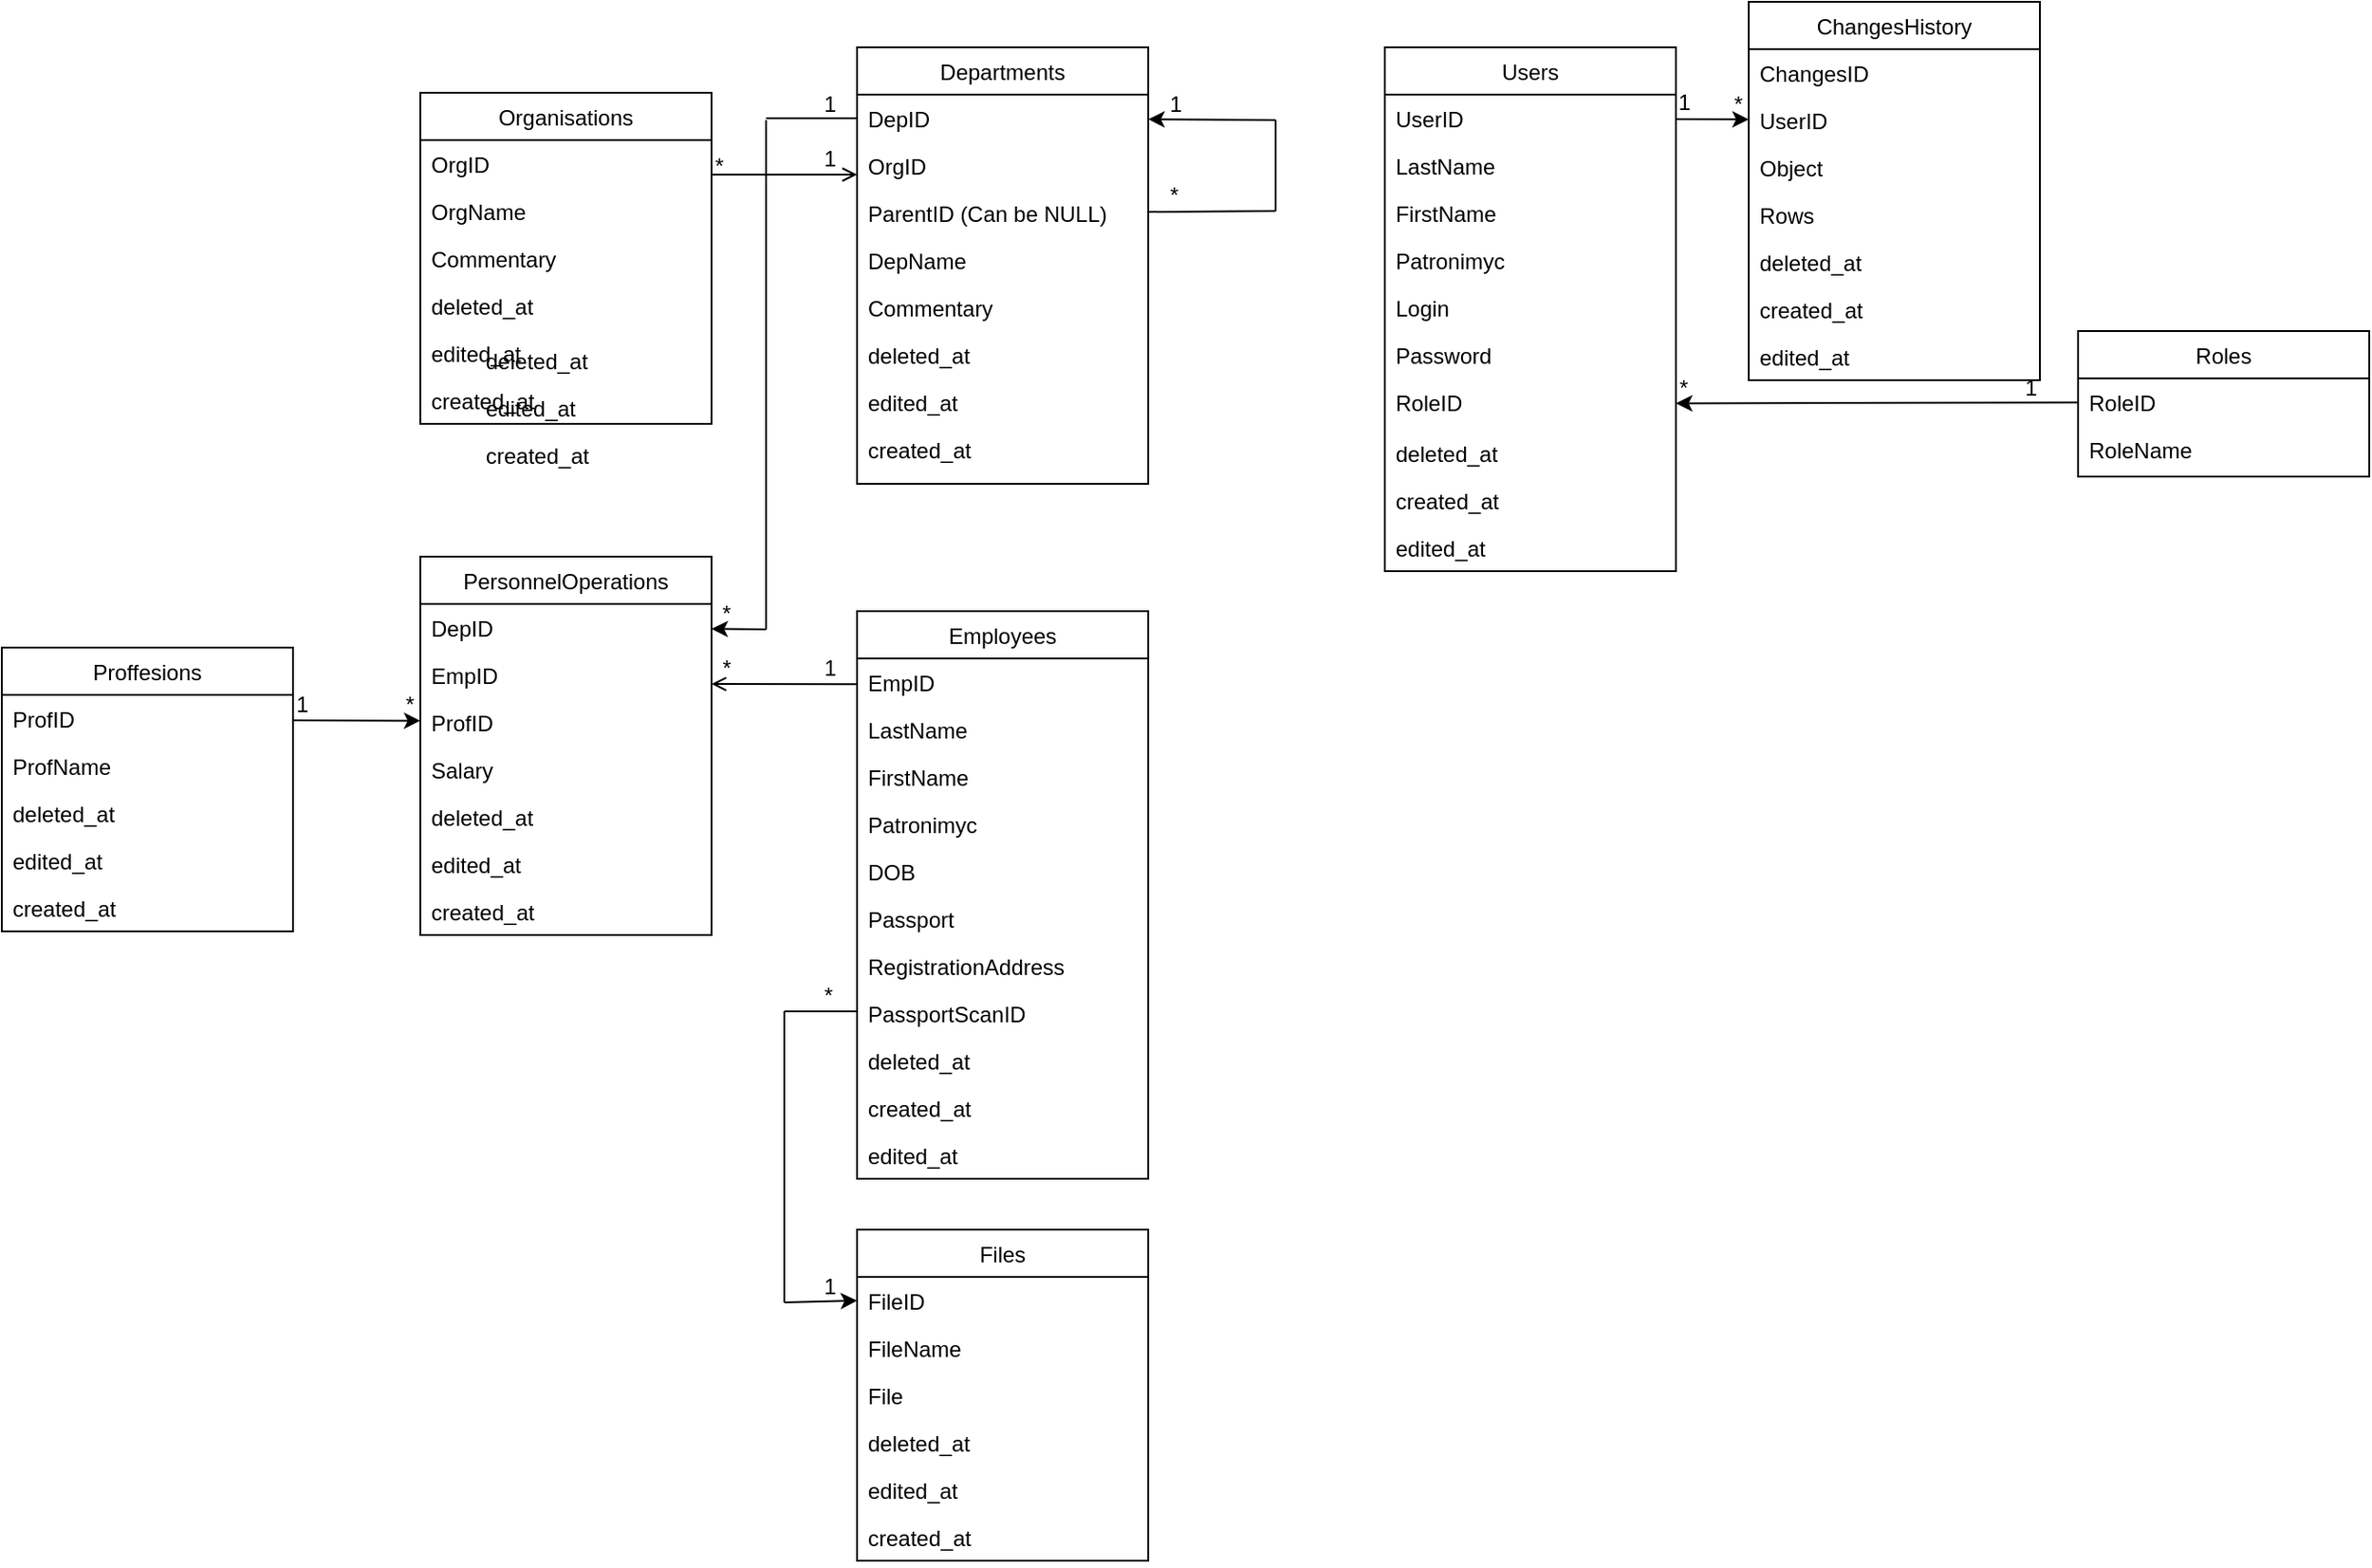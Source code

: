 <mxfile version="26.2.8">
  <diagram id="C5RBs43oDa-KdzZeNtuy" name="Page-1">
    <mxGraphModel dx="1366" dy="827" grid="1" gridSize="10" guides="1" tooltips="1" connect="1" arrows="1" fold="1" page="1" pageScale="1" pageWidth="827" pageHeight="1169" math="0" shadow="0">
      <root>
        <mxCell id="WIyWlLk6GJQsqaUBKTNV-0" />
        <mxCell id="WIyWlLk6GJQsqaUBKTNV-1" parent="WIyWlLk6GJQsqaUBKTNV-0" />
        <mxCell id="zkfFHV4jXpPFQw0GAbJ--0" value="Organisations" style="swimlane;fontStyle=0;align=center;verticalAlign=top;childLayout=stackLayout;horizontal=1;startSize=26;horizontalStack=0;resizeParent=1;resizeLast=0;collapsible=1;marginBottom=0;rounded=0;shadow=0;strokeWidth=1;" parent="WIyWlLk6GJQsqaUBKTNV-1" vertex="1">
          <mxGeometry x="250" y="145" width="160" height="182" as="geometry">
            <mxRectangle x="230" y="140" width="160" height="26" as="alternateBounds" />
          </mxGeometry>
        </mxCell>
        <mxCell id="zkfFHV4jXpPFQw0GAbJ--1" value="OrgID" style="text;align=left;verticalAlign=top;spacingLeft=4;spacingRight=4;overflow=hidden;rotatable=0;points=[[0,0.5],[1,0.5]];portConstraint=eastwest;" parent="zkfFHV4jXpPFQw0GAbJ--0" vertex="1">
          <mxGeometry y="26" width="160" height="26" as="geometry" />
        </mxCell>
        <mxCell id="zkfFHV4jXpPFQw0GAbJ--2" value="OrgName" style="text;align=left;verticalAlign=top;spacingLeft=4;spacingRight=4;overflow=hidden;rotatable=0;points=[[0,0.5],[1,0.5]];portConstraint=eastwest;rounded=0;shadow=0;html=0;" parent="zkfFHV4jXpPFQw0GAbJ--0" vertex="1">
          <mxGeometry y="52" width="160" height="26" as="geometry" />
        </mxCell>
        <mxCell id="zkfFHV4jXpPFQw0GAbJ--3" value="Commentary" style="text;align=left;verticalAlign=top;spacingLeft=4;spacingRight=4;overflow=hidden;rotatable=0;points=[[0,0.5],[1,0.5]];portConstraint=eastwest;rounded=0;shadow=0;html=0;" parent="zkfFHV4jXpPFQw0GAbJ--0" vertex="1">
          <mxGeometry y="78" width="160" height="26" as="geometry" />
        </mxCell>
        <mxCell id="T_JmRqhdtQnBsB-mp99q-96" value="deleted_at" style="text;align=left;verticalAlign=top;spacingLeft=4;spacingRight=4;overflow=hidden;rotatable=0;points=[[0,0.5],[1,0.5]];portConstraint=eastwest;" parent="zkfFHV4jXpPFQw0GAbJ--0" vertex="1">
          <mxGeometry y="104" width="160" height="26" as="geometry" />
        </mxCell>
        <mxCell id="RUWVBYjGEBtkmoFNi32I-0" value="edited_at" style="text;align=left;verticalAlign=top;spacingLeft=4;spacingRight=4;overflow=hidden;rotatable=0;points=[[0,0.5],[1,0.5]];portConstraint=eastwest;" vertex="1" parent="zkfFHV4jXpPFQw0GAbJ--0">
          <mxGeometry y="130" width="160" height="26" as="geometry" />
        </mxCell>
        <mxCell id="RUWVBYjGEBtkmoFNi32I-1" value="created_at" style="text;align=left;verticalAlign=top;spacingLeft=4;spacingRight=4;overflow=hidden;rotatable=0;points=[[0,0.5],[1,0.5]];portConstraint=eastwest;" vertex="1" parent="zkfFHV4jXpPFQw0GAbJ--0">
          <mxGeometry y="156" width="160" height="26" as="geometry" />
        </mxCell>
        <mxCell id="zkfFHV4jXpPFQw0GAbJ--17" value="Departments" style="swimlane;fontStyle=0;align=center;verticalAlign=top;childLayout=stackLayout;horizontal=1;startSize=26;horizontalStack=0;resizeParent=1;resizeLast=0;collapsible=1;marginBottom=0;rounded=0;shadow=0;strokeWidth=1;" parent="WIyWlLk6GJQsqaUBKTNV-1" vertex="1">
          <mxGeometry x="490" y="120" width="160" height="240" as="geometry">
            <mxRectangle x="508" y="120" width="160" height="26" as="alternateBounds" />
          </mxGeometry>
        </mxCell>
        <mxCell id="zkfFHV4jXpPFQw0GAbJ--18" value="DepID" style="text;align=left;verticalAlign=top;spacingLeft=4;spacingRight=4;overflow=hidden;rotatable=0;points=[[0,0.5],[1,0.5]];portConstraint=eastwest;" parent="zkfFHV4jXpPFQw0GAbJ--17" vertex="1">
          <mxGeometry y="26" width="160" height="26" as="geometry" />
        </mxCell>
        <mxCell id="zkfFHV4jXpPFQw0GAbJ--19" value="OrgID" style="text;align=left;verticalAlign=top;spacingLeft=4;spacingRight=4;overflow=hidden;rotatable=0;points=[[0,0.5],[1,0.5]];portConstraint=eastwest;rounded=0;shadow=0;html=0;" parent="zkfFHV4jXpPFQw0GAbJ--17" vertex="1">
          <mxGeometry y="52" width="160" height="26" as="geometry" />
        </mxCell>
        <mxCell id="zkfFHV4jXpPFQw0GAbJ--20" value="ParentID (Can be NULL)" style="text;align=left;verticalAlign=top;spacingLeft=4;spacingRight=4;overflow=hidden;rotatable=0;points=[[0,0.5],[1,0.5]];portConstraint=eastwest;rounded=0;shadow=0;html=0;" parent="zkfFHV4jXpPFQw0GAbJ--17" vertex="1">
          <mxGeometry y="78" width="160" height="26" as="geometry" />
        </mxCell>
        <mxCell id="zkfFHV4jXpPFQw0GAbJ--21" value="DepName" style="text;align=left;verticalAlign=top;spacingLeft=4;spacingRight=4;overflow=hidden;rotatable=0;points=[[0,0.5],[1,0.5]];portConstraint=eastwest;rounded=0;shadow=0;html=0;" parent="zkfFHV4jXpPFQw0GAbJ--17" vertex="1">
          <mxGeometry y="104" width="160" height="26" as="geometry" />
        </mxCell>
        <mxCell id="zkfFHV4jXpPFQw0GAbJ--22" value="Commentary" style="text;align=left;verticalAlign=top;spacingLeft=4;spacingRight=4;overflow=hidden;rotatable=0;points=[[0,0.5],[1,0.5]];portConstraint=eastwest;rounded=0;shadow=0;html=0;" parent="zkfFHV4jXpPFQw0GAbJ--17" vertex="1">
          <mxGeometry y="130" width="160" height="26" as="geometry" />
        </mxCell>
        <mxCell id="RUWVBYjGEBtkmoFNi32I-4" value="deleted_at" style="text;align=left;verticalAlign=top;spacingLeft=4;spacingRight=4;overflow=hidden;rotatable=0;points=[[0,0.5],[1,0.5]];portConstraint=eastwest;" vertex="1" parent="zkfFHV4jXpPFQw0GAbJ--17">
          <mxGeometry y="156" width="160" height="26" as="geometry" />
        </mxCell>
        <mxCell id="RUWVBYjGEBtkmoFNi32I-5" value="edited_at" style="text;align=left;verticalAlign=top;spacingLeft=4;spacingRight=4;overflow=hidden;rotatable=0;points=[[0,0.5],[1,0.5]];portConstraint=eastwest;" vertex="1" parent="zkfFHV4jXpPFQw0GAbJ--17">
          <mxGeometry y="182" width="160" height="26" as="geometry" />
        </mxCell>
        <mxCell id="RUWVBYjGEBtkmoFNi32I-6" value="created_at" style="text;align=left;verticalAlign=top;spacingLeft=4;spacingRight=4;overflow=hidden;rotatable=0;points=[[0,0.5],[1,0.5]];portConstraint=eastwest;" vertex="1" parent="zkfFHV4jXpPFQw0GAbJ--17">
          <mxGeometry y="208" width="160" height="26" as="geometry" />
        </mxCell>
        <mxCell id="zkfFHV4jXpPFQw0GAbJ--26" value="" style="endArrow=open;shadow=0;strokeWidth=1;rounded=0;curved=0;endFill=1;edgeStyle=elbowEdgeStyle;elbow=vertical;" parent="WIyWlLk6GJQsqaUBKTNV-1" source="zkfFHV4jXpPFQw0GAbJ--1" edge="1">
          <mxGeometry x="0.5" y="41" relative="1" as="geometry">
            <mxPoint x="420" y="190" as="sourcePoint" />
            <mxPoint x="490" y="189.996" as="targetPoint" />
            <mxPoint x="-40" y="32" as="offset" />
          </mxGeometry>
        </mxCell>
        <mxCell id="zkfFHV4jXpPFQw0GAbJ--27" value="*" style="resizable=0;align=left;verticalAlign=bottom;labelBackgroundColor=none;fontSize=12;" parent="zkfFHV4jXpPFQw0GAbJ--26" connectable="0" vertex="1">
          <mxGeometry x="-1" relative="1" as="geometry">
            <mxPoint y="4" as="offset" />
          </mxGeometry>
        </mxCell>
        <mxCell id="zkfFHV4jXpPFQw0GAbJ--28" value="1" style="resizable=0;align=right;verticalAlign=bottom;labelBackgroundColor=none;fontSize=12;direction=south;" parent="zkfFHV4jXpPFQw0GAbJ--26" connectable="0" vertex="1">
          <mxGeometry x="1" relative="1" as="geometry">
            <mxPoint x="180" y="-30" as="offset" />
          </mxGeometry>
        </mxCell>
        <mxCell id="T_JmRqhdtQnBsB-mp99q-6" value="" style="endArrow=none;html=1;rounded=0;" parent="WIyWlLk6GJQsqaUBKTNV-1" source="zkfFHV4jXpPFQw0GAbJ--20" edge="1">
          <mxGeometry width="50" height="50" relative="1" as="geometry">
            <mxPoint x="668" y="210" as="sourcePoint" />
            <mxPoint x="720" y="210" as="targetPoint" />
          </mxGeometry>
        </mxCell>
        <mxCell id="T_JmRqhdtQnBsB-mp99q-7" value="" style="endArrow=none;html=1;rounded=0;" parent="WIyWlLk6GJQsqaUBKTNV-1" edge="1">
          <mxGeometry width="50" height="50" relative="1" as="geometry">
            <mxPoint x="720" y="210" as="sourcePoint" />
            <mxPoint x="720" y="160" as="targetPoint" />
          </mxGeometry>
        </mxCell>
        <mxCell id="T_JmRqhdtQnBsB-mp99q-8" value="" style="endArrow=classic;html=1;rounded=0;" parent="WIyWlLk6GJQsqaUBKTNV-1" target="zkfFHV4jXpPFQw0GAbJ--18" edge="1">
          <mxGeometry width="50" height="50" relative="1" as="geometry">
            <mxPoint x="720" y="160" as="sourcePoint" />
            <mxPoint x="770" y="110" as="targetPoint" />
          </mxGeometry>
        </mxCell>
        <mxCell id="T_JmRqhdtQnBsB-mp99q-9" value="*" style="resizable=0;align=left;verticalAlign=bottom;labelBackgroundColor=none;fontSize=12;" parent="WIyWlLk6GJQsqaUBKTNV-1" connectable="0" vertex="1">
          <mxGeometry x="660" y="209.998" as="geometry" />
        </mxCell>
        <mxCell id="T_JmRqhdtQnBsB-mp99q-10" value="1" style="resizable=0;align=right;verticalAlign=bottom;labelBackgroundColor=none;fontSize=12;" parent="WIyWlLk6GJQsqaUBKTNV-1" connectable="0" vertex="1">
          <mxGeometry x="479.996" y="189.998" as="geometry" />
        </mxCell>
        <mxCell id="T_JmRqhdtQnBsB-mp99q-17" value="Proffesions" style="swimlane;fontStyle=0;align=center;verticalAlign=top;childLayout=stackLayout;horizontal=1;startSize=26;horizontalStack=0;resizeParent=1;resizeLast=0;collapsible=1;marginBottom=0;rounded=0;shadow=0;strokeWidth=1;" parent="WIyWlLk6GJQsqaUBKTNV-1" vertex="1">
          <mxGeometry x="20" y="450" width="160" height="156" as="geometry">
            <mxRectangle x="230" y="140" width="160" height="26" as="alternateBounds" />
          </mxGeometry>
        </mxCell>
        <mxCell id="T_JmRqhdtQnBsB-mp99q-18" value="ProfID" style="text;align=left;verticalAlign=top;spacingLeft=4;spacingRight=4;overflow=hidden;rotatable=0;points=[[0,0.5],[1,0.5]];portConstraint=eastwest;" parent="T_JmRqhdtQnBsB-mp99q-17" vertex="1">
          <mxGeometry y="26" width="160" height="26" as="geometry" />
        </mxCell>
        <mxCell id="T_JmRqhdtQnBsB-mp99q-19" value="ProfName" style="text;align=left;verticalAlign=top;spacingLeft=4;spacingRight=4;overflow=hidden;rotatable=0;points=[[0,0.5],[1,0.5]];portConstraint=eastwest;rounded=0;shadow=0;html=0;" parent="T_JmRqhdtQnBsB-mp99q-17" vertex="1">
          <mxGeometry y="52" width="160" height="26" as="geometry" />
        </mxCell>
        <mxCell id="RUWVBYjGEBtkmoFNi32I-13" value="deleted_at" style="text;align=left;verticalAlign=top;spacingLeft=4;spacingRight=4;overflow=hidden;rotatable=0;points=[[0,0.5],[1,0.5]];portConstraint=eastwest;" vertex="1" parent="T_JmRqhdtQnBsB-mp99q-17">
          <mxGeometry y="78" width="160" height="26" as="geometry" />
        </mxCell>
        <mxCell id="RUWVBYjGEBtkmoFNi32I-14" value="edited_at" style="text;align=left;verticalAlign=top;spacingLeft=4;spacingRight=4;overflow=hidden;rotatable=0;points=[[0,0.5],[1,0.5]];portConstraint=eastwest;" vertex="1" parent="T_JmRqhdtQnBsB-mp99q-17">
          <mxGeometry y="104" width="160" height="26" as="geometry" />
        </mxCell>
        <mxCell id="RUWVBYjGEBtkmoFNi32I-15" value="created_at" style="text;align=left;verticalAlign=top;spacingLeft=4;spacingRight=4;overflow=hidden;rotatable=0;points=[[0,0.5],[1,0.5]];portConstraint=eastwest;" vertex="1" parent="T_JmRqhdtQnBsB-mp99q-17">
          <mxGeometry y="130" width="160" height="26" as="geometry" />
        </mxCell>
        <mxCell id="T_JmRqhdtQnBsB-mp99q-21" value="Employees" style="swimlane;fontStyle=0;align=center;verticalAlign=top;childLayout=stackLayout;horizontal=1;startSize=26;horizontalStack=0;resizeParent=1;resizeLast=0;collapsible=1;marginBottom=0;rounded=0;shadow=0;strokeWidth=1;" parent="WIyWlLk6GJQsqaUBKTNV-1" vertex="1">
          <mxGeometry x="490" y="430" width="160" height="312" as="geometry">
            <mxRectangle x="230" y="140" width="160" height="26" as="alternateBounds" />
          </mxGeometry>
        </mxCell>
        <mxCell id="T_JmRqhdtQnBsB-mp99q-22" value="EmpID" style="text;align=left;verticalAlign=top;spacingLeft=4;spacingRight=4;overflow=hidden;rotatable=0;points=[[0,0.5],[1,0.5]];portConstraint=eastwest;" parent="T_JmRqhdtQnBsB-mp99q-21" vertex="1">
          <mxGeometry y="26" width="160" height="26" as="geometry" />
        </mxCell>
        <mxCell id="T_JmRqhdtQnBsB-mp99q-23" value="LastName" style="text;align=left;verticalAlign=top;spacingLeft=4;spacingRight=4;overflow=hidden;rotatable=0;points=[[0,0.5],[1,0.5]];portConstraint=eastwest;rounded=0;shadow=0;html=0;" parent="T_JmRqhdtQnBsB-mp99q-21" vertex="1">
          <mxGeometry y="52" width="160" height="26" as="geometry" />
        </mxCell>
        <mxCell id="T_JmRqhdtQnBsB-mp99q-24" value="FirstName" style="text;align=left;verticalAlign=top;spacingLeft=4;spacingRight=4;overflow=hidden;rotatable=0;points=[[0,0.5],[1,0.5]];portConstraint=eastwest;rounded=0;shadow=0;html=0;" parent="T_JmRqhdtQnBsB-mp99q-21" vertex="1">
          <mxGeometry y="78" width="160" height="26" as="geometry" />
        </mxCell>
        <mxCell id="T_JmRqhdtQnBsB-mp99q-30" value="Patronimyc" style="text;align=left;verticalAlign=top;spacingLeft=4;spacingRight=4;overflow=hidden;rotatable=0;points=[[0,0.5],[1,0.5]];portConstraint=eastwest;rounded=0;shadow=0;html=0;" parent="T_JmRqhdtQnBsB-mp99q-21" vertex="1">
          <mxGeometry y="104" width="160" height="26" as="geometry" />
        </mxCell>
        <mxCell id="T_JmRqhdtQnBsB-mp99q-31" value="DOB" style="text;align=left;verticalAlign=top;spacingLeft=4;spacingRight=4;overflow=hidden;rotatable=0;points=[[0,0.5],[1,0.5]];portConstraint=eastwest;rounded=0;shadow=0;html=0;" parent="T_JmRqhdtQnBsB-mp99q-21" vertex="1">
          <mxGeometry y="130" width="160" height="26" as="geometry" />
        </mxCell>
        <mxCell id="T_JmRqhdtQnBsB-mp99q-32" value="Passport" style="text;align=left;verticalAlign=top;spacingLeft=4;spacingRight=4;overflow=hidden;rotatable=0;points=[[0,0.5],[1,0.5]];portConstraint=eastwest;rounded=0;shadow=0;html=0;" parent="T_JmRqhdtQnBsB-mp99q-21" vertex="1">
          <mxGeometry y="156" width="160" height="26" as="geometry" />
        </mxCell>
        <mxCell id="T_JmRqhdtQnBsB-mp99q-33" value="RegistrationAddress" style="text;align=left;verticalAlign=top;spacingLeft=4;spacingRight=4;overflow=hidden;rotatable=0;points=[[0,0.5],[1,0.5]];portConstraint=eastwest;rounded=0;shadow=0;html=0;" parent="T_JmRqhdtQnBsB-mp99q-21" vertex="1">
          <mxGeometry y="182" width="160" height="26" as="geometry" />
        </mxCell>
        <mxCell id="T_JmRqhdtQnBsB-mp99q-34" value="PassportScanID" style="text;align=left;verticalAlign=top;spacingLeft=4;spacingRight=4;overflow=hidden;rotatable=0;points=[[0,0.5],[1,0.5]];portConstraint=eastwest;rounded=0;shadow=0;html=0;" parent="T_JmRqhdtQnBsB-mp99q-21" vertex="1">
          <mxGeometry y="208" width="160" height="26" as="geometry" />
        </mxCell>
        <mxCell id="RUWVBYjGEBtkmoFNi32I-19" value="deleted_at" style="text;align=left;verticalAlign=top;spacingLeft=4;spacingRight=4;overflow=hidden;rotatable=0;points=[[0,0.5],[1,0.5]];portConstraint=eastwest;" vertex="1" parent="T_JmRqhdtQnBsB-mp99q-21">
          <mxGeometry y="234" width="160" height="26" as="geometry" />
        </mxCell>
        <mxCell id="RUWVBYjGEBtkmoFNi32I-21" value="created_at" style="text;align=left;verticalAlign=top;spacingLeft=4;spacingRight=4;overflow=hidden;rotatable=0;points=[[0,0.5],[1,0.5]];portConstraint=eastwest;" vertex="1" parent="T_JmRqhdtQnBsB-mp99q-21">
          <mxGeometry y="260" width="160" height="26" as="geometry" />
        </mxCell>
        <mxCell id="RUWVBYjGEBtkmoFNi32I-20" value="edited_at" style="text;align=left;verticalAlign=top;spacingLeft=4;spacingRight=4;overflow=hidden;rotatable=0;points=[[0,0.5],[1,0.5]];portConstraint=eastwest;" vertex="1" parent="T_JmRqhdtQnBsB-mp99q-21">
          <mxGeometry y="286" width="160" height="26" as="geometry" />
        </mxCell>
        <mxCell id="T_JmRqhdtQnBsB-mp99q-35" value="Files" style="swimlane;fontStyle=0;align=center;verticalAlign=top;childLayout=stackLayout;horizontal=1;startSize=26;horizontalStack=0;resizeParent=1;resizeLast=0;collapsible=1;marginBottom=0;rounded=0;shadow=0;strokeWidth=1;" parent="WIyWlLk6GJQsqaUBKTNV-1" vertex="1">
          <mxGeometry x="490" y="770" width="160" height="182" as="geometry">
            <mxRectangle x="230" y="140" width="160" height="26" as="alternateBounds" />
          </mxGeometry>
        </mxCell>
        <mxCell id="T_JmRqhdtQnBsB-mp99q-36" value="FileID" style="text;align=left;verticalAlign=top;spacingLeft=4;spacingRight=4;overflow=hidden;rotatable=0;points=[[0,0.5],[1,0.5]];portConstraint=eastwest;" parent="T_JmRqhdtQnBsB-mp99q-35" vertex="1">
          <mxGeometry y="26" width="160" height="26" as="geometry" />
        </mxCell>
        <mxCell id="T_JmRqhdtQnBsB-mp99q-37" value="FileName" style="text;align=left;verticalAlign=top;spacingLeft=4;spacingRight=4;overflow=hidden;rotatable=0;points=[[0,0.5],[1,0.5]];portConstraint=eastwest;rounded=0;shadow=0;html=0;" parent="T_JmRqhdtQnBsB-mp99q-35" vertex="1">
          <mxGeometry y="52" width="160" height="26" as="geometry" />
        </mxCell>
        <mxCell id="T_JmRqhdtQnBsB-mp99q-38" value="File" style="text;align=left;verticalAlign=top;spacingLeft=4;spacingRight=4;overflow=hidden;rotatable=0;points=[[0,0.5],[1,0.5]];portConstraint=eastwest;rounded=0;shadow=0;html=0;" parent="T_JmRqhdtQnBsB-mp99q-35" vertex="1">
          <mxGeometry y="78" width="160" height="26" as="geometry" />
        </mxCell>
        <mxCell id="RUWVBYjGEBtkmoFNi32I-22" value="deleted_at" style="text;align=left;verticalAlign=top;spacingLeft=4;spacingRight=4;overflow=hidden;rotatable=0;points=[[0,0.5],[1,0.5]];portConstraint=eastwest;" vertex="1" parent="T_JmRqhdtQnBsB-mp99q-35">
          <mxGeometry y="104" width="160" height="26" as="geometry" />
        </mxCell>
        <mxCell id="RUWVBYjGEBtkmoFNi32I-23" value="edited_at" style="text;align=left;verticalAlign=top;spacingLeft=4;spacingRight=4;overflow=hidden;rotatable=0;points=[[0,0.5],[1,0.5]];portConstraint=eastwest;" vertex="1" parent="T_JmRqhdtQnBsB-mp99q-35">
          <mxGeometry y="130" width="160" height="26" as="geometry" />
        </mxCell>
        <mxCell id="RUWVBYjGEBtkmoFNi32I-24" value="created_at" style="text;align=left;verticalAlign=top;spacingLeft=4;spacingRight=4;overflow=hidden;rotatable=0;points=[[0,0.5],[1,0.5]];portConstraint=eastwest;" vertex="1" parent="T_JmRqhdtQnBsB-mp99q-35">
          <mxGeometry y="156" width="160" height="26" as="geometry" />
        </mxCell>
        <mxCell id="T_JmRqhdtQnBsB-mp99q-48" value="" style="endArrow=none;html=1;rounded=0;" parent="WIyWlLk6GJQsqaUBKTNV-1" edge="1">
          <mxGeometry width="50" height="50" relative="1" as="geometry">
            <mxPoint x="450" y="650" as="sourcePoint" />
            <mxPoint x="470" y="650" as="targetPoint" />
            <Array as="points">
              <mxPoint x="490" y="650" />
            </Array>
          </mxGeometry>
        </mxCell>
        <mxCell id="T_JmRqhdtQnBsB-mp99q-49" value="" style="endArrow=none;html=1;rounded=0;" parent="WIyWlLk6GJQsqaUBKTNV-1" edge="1">
          <mxGeometry width="50" height="50" relative="1" as="geometry">
            <mxPoint x="450" y="810" as="sourcePoint" />
            <mxPoint x="450" y="650" as="targetPoint" />
          </mxGeometry>
        </mxCell>
        <mxCell id="T_JmRqhdtQnBsB-mp99q-50" value="" style="endArrow=classic;html=1;rounded=0;entryX=0;entryY=0.5;entryDx=0;entryDy=0;" parent="WIyWlLk6GJQsqaUBKTNV-1" edge="1" target="T_JmRqhdtQnBsB-mp99q-36">
          <mxGeometry width="50" height="50" relative="1" as="geometry">
            <mxPoint x="450" y="810" as="sourcePoint" />
            <mxPoint x="490" y="740" as="targetPoint" />
          </mxGeometry>
        </mxCell>
        <mxCell id="T_JmRqhdtQnBsB-mp99q-51" value="*" style="resizable=0;align=left;verticalAlign=bottom;labelBackgroundColor=none;fontSize=12;" parent="WIyWlLk6GJQsqaUBKTNV-1" connectable="0" vertex="1">
          <mxGeometry x="470" y="649.998" as="geometry" />
        </mxCell>
        <mxCell id="T_JmRqhdtQnBsB-mp99q-52" value="1" style="resizable=0;align=right;verticalAlign=bottom;labelBackgroundColor=none;fontSize=12;direction=south;" parent="WIyWlLk6GJQsqaUBKTNV-1" connectable="0" vertex="1">
          <mxGeometry x="479.995" y="809.998" as="geometry" />
        </mxCell>
        <mxCell id="T_JmRqhdtQnBsB-mp99q-71" value="PersonnelOperations" style="swimlane;fontStyle=0;align=center;verticalAlign=top;childLayout=stackLayout;horizontal=1;startSize=26;horizontalStack=0;resizeParent=1;resizeLast=0;collapsible=1;marginBottom=0;rounded=0;shadow=0;strokeWidth=1;" parent="WIyWlLk6GJQsqaUBKTNV-1" vertex="1">
          <mxGeometry x="250" y="400" width="160" height="208" as="geometry">
            <mxRectangle x="230" y="140" width="160" height="26" as="alternateBounds" />
          </mxGeometry>
        </mxCell>
        <mxCell id="T_JmRqhdtQnBsB-mp99q-72" value="DepID" style="text;align=left;verticalAlign=top;spacingLeft=4;spacingRight=4;overflow=hidden;rotatable=0;points=[[0,0.5],[1,0.5]];portConstraint=eastwest;" parent="T_JmRqhdtQnBsB-mp99q-71" vertex="1">
          <mxGeometry y="26" width="160" height="26" as="geometry" />
        </mxCell>
        <mxCell id="T_JmRqhdtQnBsB-mp99q-73" value="EmpID" style="text;align=left;verticalAlign=top;spacingLeft=4;spacingRight=4;overflow=hidden;rotatable=0;points=[[0,0.5],[1,0.5]];portConstraint=eastwest;rounded=0;shadow=0;html=0;" parent="T_JmRqhdtQnBsB-mp99q-71" vertex="1">
          <mxGeometry y="52" width="160" height="26" as="geometry" />
        </mxCell>
        <mxCell id="T_JmRqhdtQnBsB-mp99q-89" value="ProfID" style="text;align=left;verticalAlign=top;spacingLeft=4;spacingRight=4;overflow=hidden;rotatable=0;points=[[0,0.5],[1,0.5]];portConstraint=eastwest;" parent="T_JmRqhdtQnBsB-mp99q-71" vertex="1">
          <mxGeometry y="78" width="160" height="26" as="geometry" />
        </mxCell>
        <mxCell id="T_JmRqhdtQnBsB-mp99q-90" value="Salary" style="text;align=left;verticalAlign=top;spacingLeft=4;spacingRight=4;overflow=hidden;rotatable=0;points=[[0,0.5],[1,0.5]];portConstraint=eastwest;" parent="T_JmRqhdtQnBsB-mp99q-71" vertex="1">
          <mxGeometry y="104" width="160" height="26" as="geometry" />
        </mxCell>
        <mxCell id="RUWVBYjGEBtkmoFNi32I-16" value="deleted_at" style="text;align=left;verticalAlign=top;spacingLeft=4;spacingRight=4;overflow=hidden;rotatable=0;points=[[0,0.5],[1,0.5]];portConstraint=eastwest;" vertex="1" parent="T_JmRqhdtQnBsB-mp99q-71">
          <mxGeometry y="130" width="160" height="26" as="geometry" />
        </mxCell>
        <mxCell id="RUWVBYjGEBtkmoFNi32I-17" value="edited_at" style="text;align=left;verticalAlign=top;spacingLeft=4;spacingRight=4;overflow=hidden;rotatable=0;points=[[0,0.5],[1,0.5]];portConstraint=eastwest;" vertex="1" parent="T_JmRqhdtQnBsB-mp99q-71">
          <mxGeometry y="156" width="160" height="26" as="geometry" />
        </mxCell>
        <mxCell id="RUWVBYjGEBtkmoFNi32I-18" value="created_at" style="text;align=left;verticalAlign=top;spacingLeft=4;spacingRight=4;overflow=hidden;rotatable=0;points=[[0,0.5],[1,0.5]];portConstraint=eastwest;" vertex="1" parent="T_JmRqhdtQnBsB-mp99q-71">
          <mxGeometry y="182" width="160" height="26" as="geometry" />
        </mxCell>
        <mxCell id="T_JmRqhdtQnBsB-mp99q-75" value="" style="endArrow=none;html=1;rounded=0;entryX=0;entryY=0.5;entryDx=0;entryDy=0;" parent="WIyWlLk6GJQsqaUBKTNV-1" target="zkfFHV4jXpPFQw0GAbJ--18" edge="1">
          <mxGeometry width="50" height="50" relative="1" as="geometry">
            <mxPoint x="440" y="159" as="sourcePoint" />
            <mxPoint x="460" y="110" as="targetPoint" />
          </mxGeometry>
        </mxCell>
        <mxCell id="T_JmRqhdtQnBsB-mp99q-76" value="" style="endArrow=none;html=1;rounded=0;" parent="WIyWlLk6GJQsqaUBKTNV-1" edge="1">
          <mxGeometry width="50" height="50" relative="1" as="geometry">
            <mxPoint x="440" y="440" as="sourcePoint" />
            <mxPoint x="440" y="160" as="targetPoint" />
          </mxGeometry>
        </mxCell>
        <mxCell id="T_JmRqhdtQnBsB-mp99q-77" value="" style="endArrow=classic;html=1;rounded=0;" parent="WIyWlLk6GJQsqaUBKTNV-1" target="T_JmRqhdtQnBsB-mp99q-72" edge="1">
          <mxGeometry width="50" height="50" relative="1" as="geometry">
            <mxPoint x="440" y="440" as="sourcePoint" />
            <mxPoint x="420" y="440" as="targetPoint" />
          </mxGeometry>
        </mxCell>
        <mxCell id="T_JmRqhdtQnBsB-mp99q-78" value="*" style="resizable=0;align=left;verticalAlign=bottom;labelBackgroundColor=none;fontSize=12;" parent="WIyWlLk6GJQsqaUBKTNV-1" connectable="0" vertex="1">
          <mxGeometry x="414" y="439.998" as="geometry" />
        </mxCell>
        <mxCell id="T_JmRqhdtQnBsB-mp99q-79" value="1" style="resizable=0;align=right;verticalAlign=bottom;labelBackgroundColor=none;fontSize=12;direction=south;" parent="WIyWlLk6GJQsqaUBKTNV-1" connectable="0" vertex="1">
          <mxGeometry x="480.0" y="160.0" as="geometry" />
        </mxCell>
        <mxCell id="T_JmRqhdtQnBsB-mp99q-80" value="" style="endArrow=open;shadow=0;strokeWidth=1;rounded=0;curved=0;endFill=1;edgeStyle=elbowEdgeStyle;elbow=vertical;" parent="WIyWlLk6GJQsqaUBKTNV-1" target="T_JmRqhdtQnBsB-mp99q-73" edge="1">
          <mxGeometry x="0.5" y="41" relative="1" as="geometry">
            <mxPoint x="490" y="470.136" as="sourcePoint" />
            <mxPoint x="440" y="470.14" as="targetPoint" />
            <mxPoint x="-40" y="32" as="offset" />
          </mxGeometry>
        </mxCell>
        <mxCell id="T_JmRqhdtQnBsB-mp99q-81" value="*" style="resizable=0;align=left;verticalAlign=bottom;labelBackgroundColor=none;fontSize=12;" parent="T_JmRqhdtQnBsB-mp99q-80" connectable="0" vertex="1">
          <mxGeometry x="-1" relative="1" as="geometry">
            <mxPoint x="-76" as="offset" />
          </mxGeometry>
        </mxCell>
        <mxCell id="T_JmRqhdtQnBsB-mp99q-82" value="1" style="resizable=0;align=right;verticalAlign=bottom;labelBackgroundColor=none;fontSize=12;direction=south;" parent="T_JmRqhdtQnBsB-mp99q-80" connectable="0" vertex="1">
          <mxGeometry x="1" relative="1" as="geometry">
            <mxPoint x="70" as="offset" />
          </mxGeometry>
        </mxCell>
        <mxCell id="T_JmRqhdtQnBsB-mp99q-84" value="" style="endArrow=classic;html=1;rounded=0;" parent="WIyWlLk6GJQsqaUBKTNV-1" edge="1">
          <mxGeometry width="50" height="50" relative="1" as="geometry">
            <mxPoint x="180" y="490" as="sourcePoint" />
            <mxPoint x="250" y="490.23" as="targetPoint" />
          </mxGeometry>
        </mxCell>
        <mxCell id="T_JmRqhdtQnBsB-mp99q-85" value="1" style="resizable=0;align=right;verticalAlign=bottom;labelBackgroundColor=none;fontSize=12;direction=south;" parent="WIyWlLk6GJQsqaUBKTNV-1" connectable="0" vertex="1">
          <mxGeometry x="189.999" y="489.997" as="geometry" />
        </mxCell>
        <mxCell id="T_JmRqhdtQnBsB-mp99q-86" value="*" style="resizable=0;align=left;verticalAlign=bottom;labelBackgroundColor=none;fontSize=12;" parent="WIyWlLk6GJQsqaUBKTNV-1" connectable="0" vertex="1">
          <mxGeometry x="240" y="489.998" as="geometry" />
        </mxCell>
        <mxCell id="T_JmRqhdtQnBsB-mp99q-98" value="Users" style="swimlane;fontStyle=0;align=center;verticalAlign=top;childLayout=stackLayout;horizontal=1;startSize=26;horizontalStack=0;resizeParent=1;resizeLast=0;collapsible=1;marginBottom=0;rounded=0;shadow=0;strokeWidth=1;" parent="WIyWlLk6GJQsqaUBKTNV-1" vertex="1">
          <mxGeometry x="780" y="120" width="160" height="288" as="geometry">
            <mxRectangle x="230" y="140" width="160" height="26" as="alternateBounds" />
          </mxGeometry>
        </mxCell>
        <mxCell id="T_JmRqhdtQnBsB-mp99q-99" value="UserID" style="text;align=left;verticalAlign=top;spacingLeft=4;spacingRight=4;overflow=hidden;rotatable=0;points=[[0,0.5],[1,0.5]];portConstraint=eastwest;" parent="T_JmRqhdtQnBsB-mp99q-98" vertex="1">
          <mxGeometry y="26" width="160" height="26" as="geometry" />
        </mxCell>
        <mxCell id="T_JmRqhdtQnBsB-mp99q-100" value="LastName" style="text;align=left;verticalAlign=top;spacingLeft=4;spacingRight=4;overflow=hidden;rotatable=0;points=[[0,0.5],[1,0.5]];portConstraint=eastwest;rounded=0;shadow=0;html=0;" parent="T_JmRqhdtQnBsB-mp99q-98" vertex="1">
          <mxGeometry y="52" width="160" height="26" as="geometry" />
        </mxCell>
        <mxCell id="T_JmRqhdtQnBsB-mp99q-101" value="FirstName" style="text;align=left;verticalAlign=top;spacingLeft=4;spacingRight=4;overflow=hidden;rotatable=0;points=[[0,0.5],[1,0.5]];portConstraint=eastwest;rounded=0;shadow=0;html=0;" parent="T_JmRqhdtQnBsB-mp99q-98" vertex="1">
          <mxGeometry y="78" width="160" height="26" as="geometry" />
        </mxCell>
        <mxCell id="T_JmRqhdtQnBsB-mp99q-102" value="Patronimyc" style="text;align=left;verticalAlign=top;spacingLeft=4;spacingRight=4;overflow=hidden;rotatable=0;points=[[0,0.5],[1,0.5]];portConstraint=eastwest;rounded=0;shadow=0;html=0;" parent="T_JmRqhdtQnBsB-mp99q-98" vertex="1">
          <mxGeometry y="104" width="160" height="26" as="geometry" />
        </mxCell>
        <mxCell id="T_JmRqhdtQnBsB-mp99q-103" value="Login" style="text;align=left;verticalAlign=top;spacingLeft=4;spacingRight=4;overflow=hidden;rotatable=0;points=[[0,0.5],[1,0.5]];portConstraint=eastwest;rounded=0;shadow=0;html=0;" parent="T_JmRqhdtQnBsB-mp99q-98" vertex="1">
          <mxGeometry y="130" width="160" height="26" as="geometry" />
        </mxCell>
        <mxCell id="T_JmRqhdtQnBsB-mp99q-104" value="Password" style="text;align=left;verticalAlign=top;spacingLeft=4;spacingRight=4;overflow=hidden;rotatable=0;points=[[0,0.5],[1,0.5]];portConstraint=eastwest;rounded=0;shadow=0;html=0;" parent="T_JmRqhdtQnBsB-mp99q-98" vertex="1">
          <mxGeometry y="156" width="160" height="26" as="geometry" />
        </mxCell>
        <mxCell id="T_JmRqhdtQnBsB-mp99q-105" value="RoleID" style="text;align=left;verticalAlign=top;spacingLeft=4;spacingRight=4;overflow=hidden;rotatable=0;points=[[0,0.5],[1,0.5]];portConstraint=eastwest;rounded=0;shadow=0;html=0;" parent="T_JmRqhdtQnBsB-mp99q-98" vertex="1">
          <mxGeometry y="182" width="160" height="28" as="geometry" />
        </mxCell>
        <mxCell id="RUWVBYjGEBtkmoFNi32I-7" value="deleted_at" style="text;align=left;verticalAlign=top;spacingLeft=4;spacingRight=4;overflow=hidden;rotatable=0;points=[[0,0.5],[1,0.5]];portConstraint=eastwest;" vertex="1" parent="T_JmRqhdtQnBsB-mp99q-98">
          <mxGeometry y="210" width="160" height="26" as="geometry" />
        </mxCell>
        <mxCell id="RUWVBYjGEBtkmoFNi32I-9" value="created_at" style="text;align=left;verticalAlign=top;spacingLeft=4;spacingRight=4;overflow=hidden;rotatable=0;points=[[0,0.5],[1,0.5]];portConstraint=eastwest;" vertex="1" parent="T_JmRqhdtQnBsB-mp99q-98">
          <mxGeometry y="236" width="160" height="26" as="geometry" />
        </mxCell>
        <mxCell id="RUWVBYjGEBtkmoFNi32I-8" value="edited_at" style="text;align=left;verticalAlign=top;spacingLeft=4;spacingRight=4;overflow=hidden;rotatable=0;points=[[0,0.5],[1,0.5]];portConstraint=eastwest;" vertex="1" parent="T_JmRqhdtQnBsB-mp99q-98">
          <mxGeometry y="262" width="160" height="26" as="geometry" />
        </mxCell>
        <mxCell id="T_JmRqhdtQnBsB-mp99q-108" value="Roles" style="swimlane;fontStyle=0;align=center;verticalAlign=top;childLayout=stackLayout;horizontal=1;startSize=26;horizontalStack=0;resizeParent=1;resizeLast=0;collapsible=1;marginBottom=0;rounded=0;shadow=0;strokeWidth=1;" parent="WIyWlLk6GJQsqaUBKTNV-1" vertex="1">
          <mxGeometry x="1161" y="276" width="160" height="80" as="geometry">
            <mxRectangle x="230" y="140" width="160" height="26" as="alternateBounds" />
          </mxGeometry>
        </mxCell>
        <mxCell id="T_JmRqhdtQnBsB-mp99q-115" value="RoleID" style="text;align=left;verticalAlign=top;spacingLeft=4;spacingRight=4;overflow=hidden;rotatable=0;points=[[0,0.5],[1,0.5]];portConstraint=eastwest;rounded=0;shadow=0;html=0;" parent="T_JmRqhdtQnBsB-mp99q-108" vertex="1">
          <mxGeometry y="26" width="160" height="26" as="geometry" />
        </mxCell>
        <mxCell id="T_JmRqhdtQnBsB-mp99q-109" value="RoleName" style="text;align=left;verticalAlign=top;spacingLeft=4;spacingRight=4;overflow=hidden;rotatable=0;points=[[0,0.5],[1,0.5]];portConstraint=eastwest;" parent="T_JmRqhdtQnBsB-mp99q-108" vertex="1">
          <mxGeometry y="52" width="160" height="26" as="geometry" />
        </mxCell>
        <mxCell id="T_JmRqhdtQnBsB-mp99q-116" value="" style="endArrow=classic;html=1;rounded=0;" parent="WIyWlLk6GJQsqaUBKTNV-1" edge="1" source="T_JmRqhdtQnBsB-mp99q-115">
          <mxGeometry width="50" height="50" relative="1" as="geometry">
            <mxPoint x="980" y="315.76" as="sourcePoint" />
            <mxPoint x="940" y="315.76" as="targetPoint" />
          </mxGeometry>
        </mxCell>
        <mxCell id="T_JmRqhdtQnBsB-mp99q-117" value="1" style="resizable=0;align=right;verticalAlign=bottom;labelBackgroundColor=none;fontSize=12;direction=south;" parent="WIyWlLk6GJQsqaUBKTNV-1" connectable="0" vertex="1">
          <mxGeometry x="1140" y="316.0" as="geometry" />
        </mxCell>
        <mxCell id="T_JmRqhdtQnBsB-mp99q-118" value="*" style="resizable=0;align=left;verticalAlign=bottom;labelBackgroundColor=none;fontSize=12;" parent="WIyWlLk6GJQsqaUBKTNV-1" connectable="0" vertex="1">
          <mxGeometry x="940" y="315.998" as="geometry" />
        </mxCell>
        <mxCell id="T_JmRqhdtQnBsB-mp99q-119" value="ChangesHistory" style="swimlane;fontStyle=0;align=center;verticalAlign=top;childLayout=stackLayout;horizontal=1;startSize=26;horizontalStack=0;resizeParent=1;resizeLast=0;collapsible=1;marginBottom=0;rounded=0;shadow=0;strokeWidth=1;" parent="WIyWlLk6GJQsqaUBKTNV-1" vertex="1">
          <mxGeometry x="980" y="95" width="160" height="208" as="geometry">
            <mxRectangle x="230" y="140" width="160" height="26" as="alternateBounds" />
          </mxGeometry>
        </mxCell>
        <mxCell id="T_JmRqhdtQnBsB-mp99q-120" value="ChangesID" style="text;align=left;verticalAlign=top;spacingLeft=4;spacingRight=4;overflow=hidden;rotatable=0;points=[[0,0.5],[1,0.5]];portConstraint=eastwest;" parent="T_JmRqhdtQnBsB-mp99q-119" vertex="1">
          <mxGeometry y="26" width="160" height="26" as="geometry" />
        </mxCell>
        <mxCell id="T_JmRqhdtQnBsB-mp99q-125" value="UserID" style="text;align=left;verticalAlign=top;spacingLeft=4;spacingRight=4;overflow=hidden;rotatable=0;points=[[0,0.5],[1,0.5]];portConstraint=eastwest;rounded=0;shadow=0;html=0;" parent="T_JmRqhdtQnBsB-mp99q-119" vertex="1">
          <mxGeometry y="52" width="160" height="26" as="geometry" />
        </mxCell>
        <mxCell id="T_JmRqhdtQnBsB-mp99q-124" value="Object" style="text;align=left;verticalAlign=top;spacingLeft=4;spacingRight=4;overflow=hidden;rotatable=0;points=[[0,0.5],[1,0.5]];portConstraint=eastwest;rounded=0;shadow=0;html=0;" parent="T_JmRqhdtQnBsB-mp99q-119" vertex="1">
          <mxGeometry y="78" width="160" height="26" as="geometry" />
        </mxCell>
        <mxCell id="T_JmRqhdtQnBsB-mp99q-126" value="Rows" style="text;align=left;verticalAlign=top;spacingLeft=4;spacingRight=4;overflow=hidden;rotatable=0;points=[[0,0.5],[1,0.5]];portConstraint=eastwest;rounded=0;shadow=0;html=0;" parent="T_JmRqhdtQnBsB-mp99q-119" vertex="1">
          <mxGeometry y="104" width="160" height="26" as="geometry" />
        </mxCell>
        <mxCell id="RUWVBYjGEBtkmoFNi32I-28" value="deleted_at" style="text;align=left;verticalAlign=top;spacingLeft=4;spacingRight=4;overflow=hidden;rotatable=0;points=[[0,0.5],[1,0.5]];portConstraint=eastwest;" vertex="1" parent="T_JmRqhdtQnBsB-mp99q-119">
          <mxGeometry y="130" width="160" height="26" as="geometry" />
        </mxCell>
        <mxCell id="RUWVBYjGEBtkmoFNi32I-30" value="created_at" style="text;align=left;verticalAlign=top;spacingLeft=4;spacingRight=4;overflow=hidden;rotatable=0;points=[[0,0.5],[1,0.5]];portConstraint=eastwest;" vertex="1" parent="T_JmRqhdtQnBsB-mp99q-119">
          <mxGeometry y="156" width="160" height="26" as="geometry" />
        </mxCell>
        <mxCell id="RUWVBYjGEBtkmoFNi32I-29" value="edited_at" style="text;align=left;verticalAlign=top;spacingLeft=4;spacingRight=4;overflow=hidden;rotatable=0;points=[[0,0.5],[1,0.5]];portConstraint=eastwest;" vertex="1" parent="T_JmRqhdtQnBsB-mp99q-119">
          <mxGeometry y="182" width="160" height="26" as="geometry" />
        </mxCell>
        <mxCell id="T_JmRqhdtQnBsB-mp99q-128" value="" style="endArrow=classic;html=1;rounded=0;" parent="WIyWlLk6GJQsqaUBKTNV-1" source="T_JmRqhdtQnBsB-mp99q-99" edge="1">
          <mxGeometry width="50" height="50" relative="1" as="geometry">
            <mxPoint x="920.08" y="159.668" as="sourcePoint" />
            <mxPoint x="980" y="159.68" as="targetPoint" />
          </mxGeometry>
        </mxCell>
        <mxCell id="T_JmRqhdtQnBsB-mp99q-129" value="*" style="resizable=0;align=left;verticalAlign=bottom;labelBackgroundColor=none;fontSize=12;" parent="WIyWlLk6GJQsqaUBKTNV-1" connectable="0" vertex="1">
          <mxGeometry x="970" y="159.998" as="geometry" />
        </mxCell>
        <mxCell id="T_JmRqhdtQnBsB-mp99q-130" value="1" style="resizable=0;align=right;verticalAlign=bottom;labelBackgroundColor=none;fontSize=12;direction=south;" parent="WIyWlLk6GJQsqaUBKTNV-1" connectable="0" vertex="1">
          <mxGeometry x="790" y="159" width="160" as="geometry" />
        </mxCell>
        <mxCell id="RUWVBYjGEBtkmoFNi32I-10" value="deleted_at" style="text;align=left;verticalAlign=top;spacingLeft=4;spacingRight=4;overflow=hidden;rotatable=0;points=[[0,0.5],[1,0.5]];portConstraint=eastwest;" vertex="1" parent="WIyWlLk6GJQsqaUBKTNV-1">
          <mxGeometry x="280" y="279" width="160" height="26" as="geometry" />
        </mxCell>
        <mxCell id="RUWVBYjGEBtkmoFNi32I-11" value="edited_at" style="text;align=left;verticalAlign=top;spacingLeft=4;spacingRight=4;overflow=hidden;rotatable=0;points=[[0,0.5],[1,0.5]];portConstraint=eastwest;" vertex="1" parent="WIyWlLk6GJQsqaUBKTNV-1">
          <mxGeometry x="280" y="305" width="160" height="26" as="geometry" />
        </mxCell>
        <mxCell id="RUWVBYjGEBtkmoFNi32I-12" value="created_at" style="text;align=left;verticalAlign=top;spacingLeft=4;spacingRight=4;overflow=hidden;rotatable=0;points=[[0,0.5],[1,0.5]];portConstraint=eastwest;" vertex="1" parent="WIyWlLk6GJQsqaUBKTNV-1">
          <mxGeometry x="280" y="331" width="160" height="26" as="geometry" />
        </mxCell>
      </root>
    </mxGraphModel>
  </diagram>
</mxfile>
